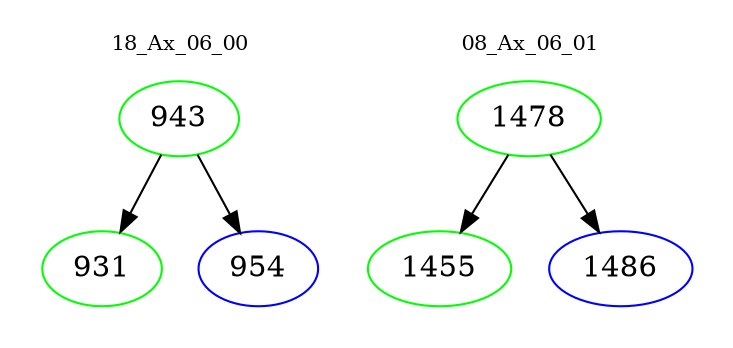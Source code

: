 digraph{
subgraph cluster_0 {
color = white
label = "18_Ax_06_00";
fontsize=10;
T0_943 [label="943", color="green"]
T0_943 -> T0_931 [color="black"]
T0_931 [label="931", color="green"]
T0_943 -> T0_954 [color="black"]
T0_954 [label="954", color="blue"]
}
subgraph cluster_1 {
color = white
label = "08_Ax_06_01";
fontsize=10;
T1_1478 [label="1478", color="green"]
T1_1478 -> T1_1455 [color="black"]
T1_1455 [label="1455", color="green"]
T1_1478 -> T1_1486 [color="black"]
T1_1486 [label="1486", color="blue"]
}
}
